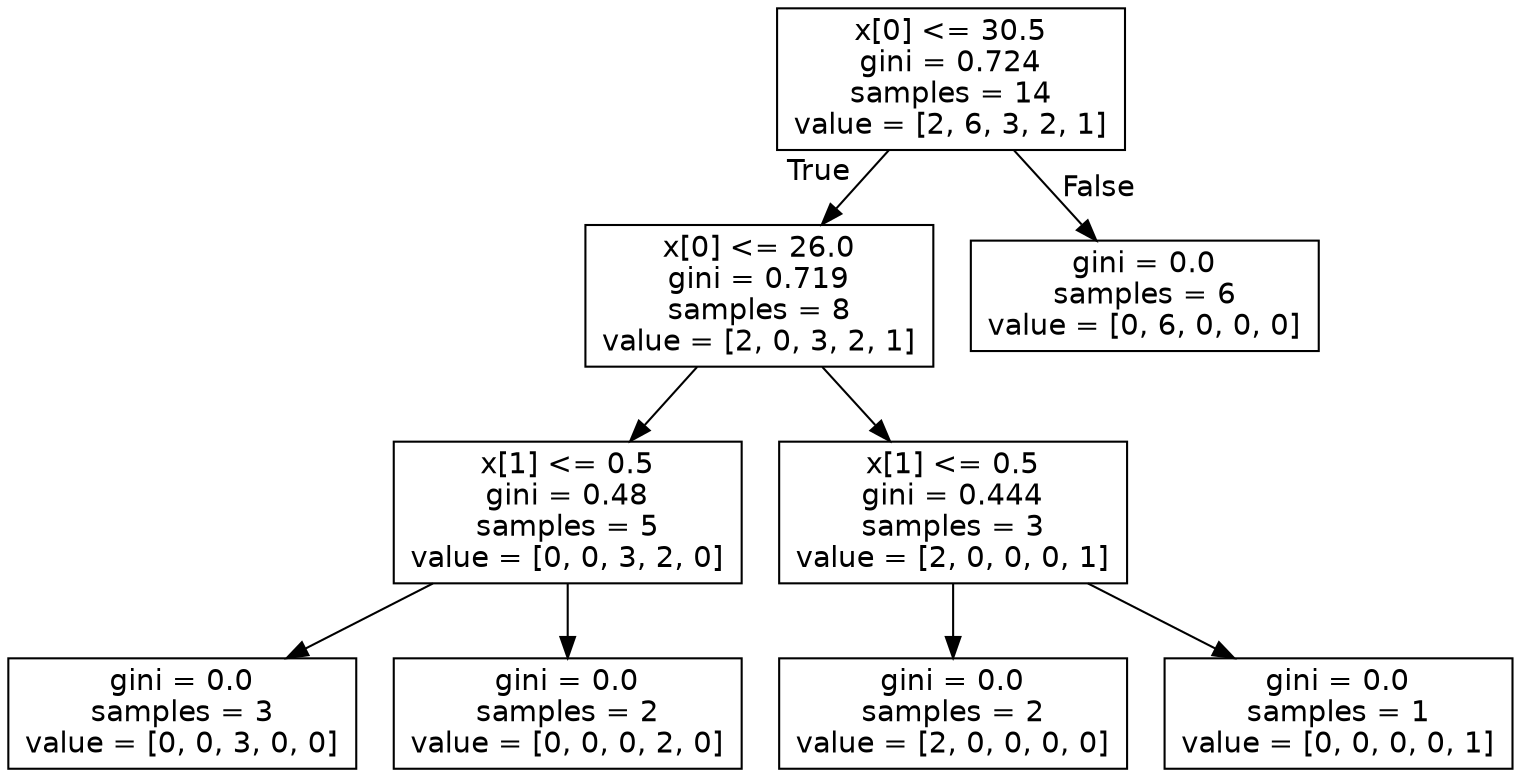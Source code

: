 digraph Tree {
node [shape=box, fontname="helvetica"] ;
edge [fontname="helvetica"] ;
0 [label="x[0] <= 30.5\ngini = 0.724\nsamples = 14\nvalue = [2, 6, 3, 2, 1]"] ;
1 [label="x[0] <= 26.0\ngini = 0.719\nsamples = 8\nvalue = [2, 0, 3, 2, 1]"] ;
0 -> 1 [labeldistance=2.5, labelangle=45, headlabel="True"] ;
2 [label="x[1] <= 0.5\ngini = 0.48\nsamples = 5\nvalue = [0, 0, 3, 2, 0]"] ;
1 -> 2 ;
3 [label="gini = 0.0\nsamples = 3\nvalue = [0, 0, 3, 0, 0]"] ;
2 -> 3 ;
4 [label="gini = 0.0\nsamples = 2\nvalue = [0, 0, 0, 2, 0]"] ;
2 -> 4 ;
5 [label="x[1] <= 0.5\ngini = 0.444\nsamples = 3\nvalue = [2, 0, 0, 0, 1]"] ;
1 -> 5 ;
6 [label="gini = 0.0\nsamples = 2\nvalue = [2, 0, 0, 0, 0]"] ;
5 -> 6 ;
7 [label="gini = 0.0\nsamples = 1\nvalue = [0, 0, 0, 0, 1]"] ;
5 -> 7 ;
8 [label="gini = 0.0\nsamples = 6\nvalue = [0, 6, 0, 0, 0]"] ;
0 -> 8 [labeldistance=2.5, labelangle=-45, headlabel="False"] ;
}